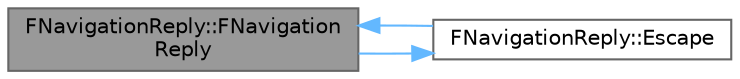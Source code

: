 digraph "FNavigationReply::FNavigationReply"
{
 // INTERACTIVE_SVG=YES
 // LATEX_PDF_SIZE
  bgcolor="transparent";
  edge [fontname=Helvetica,fontsize=10,labelfontname=Helvetica,labelfontsize=10];
  node [fontname=Helvetica,fontsize=10,shape=box,height=0.2,width=0.4];
  rankdir="LR";
  Node1 [id="Node000001",label="FNavigationReply::FNavigation\lReply",height=0.2,width=0.4,color="gray40", fillcolor="grey60", style="filled", fontcolor="black",tooltip="Hidden default constructor."];
  Node1 -> Node2 [id="edge1_Node000001_Node000002",color="steelblue1",style="solid",tooltip=" "];
  Node2 [id="Node000002",label="FNavigationReply::Escape",height=0.2,width=0.4,color="grey40", fillcolor="white", style="filled",URL="$d0/d71/classFNavigationReply.html#a5e30c9f736cb8f17db452753f103e461",tooltip="An event should return a FNavigationReply::Escape() to let the system know that a navigation can esca..."];
  Node2 -> Node1 [id="edge2_Node000002_Node000001",color="steelblue1",style="solid",tooltip=" "];
}
